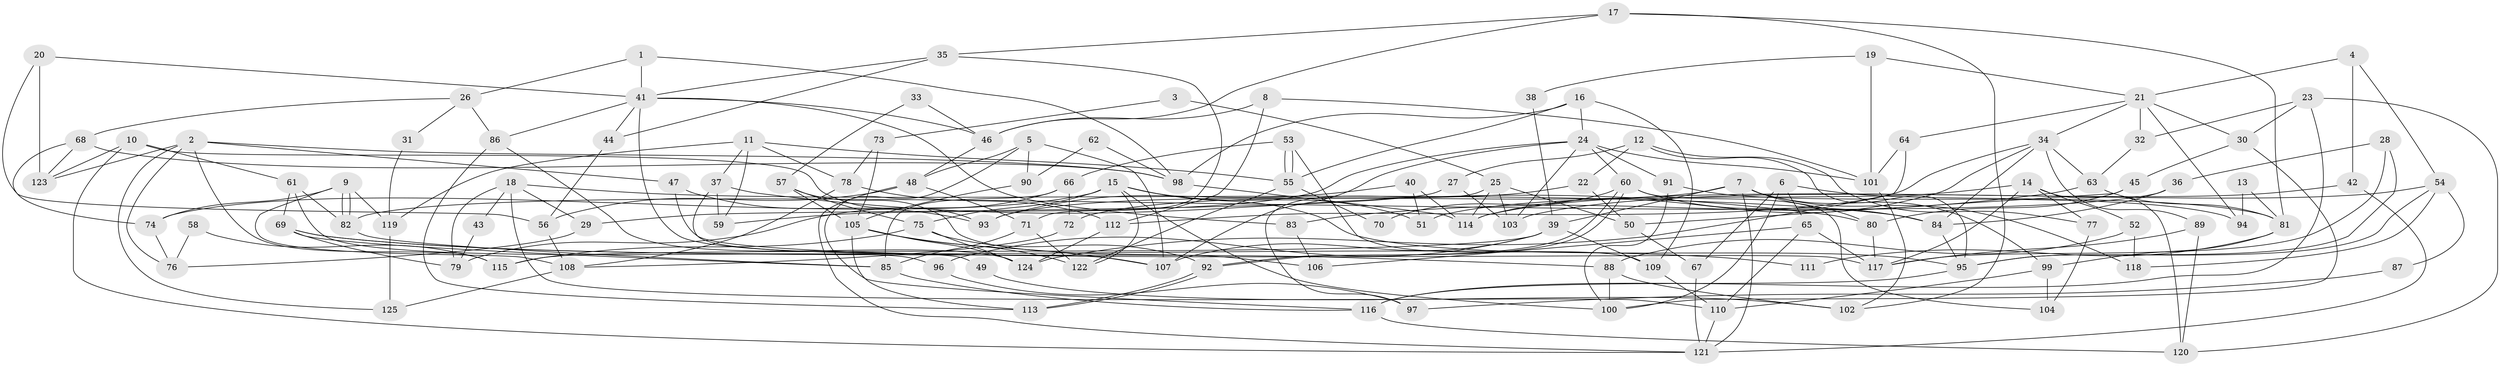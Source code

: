 // coarse degree distribution, {3: 0.2191780821917808, 7: 0.0410958904109589, 4: 0.136986301369863, 8: 0.0958904109589041, 5: 0.2191780821917808, 6: 0.1780821917808219, 9: 0.0684931506849315, 2: 0.0273972602739726, 10: 0.0136986301369863}
// Generated by graph-tools (version 1.1) at 2025/41/03/06/25 10:41:54]
// undirected, 125 vertices, 250 edges
graph export_dot {
graph [start="1"]
  node [color=gray90,style=filled];
  1;
  2;
  3;
  4;
  5;
  6;
  7;
  8;
  9;
  10;
  11;
  12;
  13;
  14;
  15;
  16;
  17;
  18;
  19;
  20;
  21;
  22;
  23;
  24;
  25;
  26;
  27;
  28;
  29;
  30;
  31;
  32;
  33;
  34;
  35;
  36;
  37;
  38;
  39;
  40;
  41;
  42;
  43;
  44;
  45;
  46;
  47;
  48;
  49;
  50;
  51;
  52;
  53;
  54;
  55;
  56;
  57;
  58;
  59;
  60;
  61;
  62;
  63;
  64;
  65;
  66;
  67;
  68;
  69;
  70;
  71;
  72;
  73;
  74;
  75;
  76;
  77;
  78;
  79;
  80;
  81;
  82;
  83;
  84;
  85;
  86;
  87;
  88;
  89;
  90;
  91;
  92;
  93;
  94;
  95;
  96;
  97;
  98;
  99;
  100;
  101;
  102;
  103;
  104;
  105;
  106;
  107;
  108;
  109;
  110;
  111;
  112;
  113;
  114;
  115;
  116;
  117;
  118;
  119;
  120;
  121;
  122;
  123;
  124;
  125;
  1 -- 98;
  1 -- 41;
  1 -- 26;
  2 -- 98;
  2 -- 47;
  2 -- 76;
  2 -- 115;
  2 -- 123;
  2 -- 125;
  3 -- 25;
  3 -- 73;
  4 -- 21;
  4 -- 54;
  4 -- 42;
  5 -- 107;
  5 -- 116;
  5 -- 48;
  5 -- 90;
  6 -- 81;
  6 -- 100;
  6 -- 65;
  6 -- 67;
  7 -- 39;
  7 -- 121;
  7 -- 72;
  7 -- 80;
  7 -- 99;
  7 -- 118;
  8 -- 46;
  8 -- 112;
  8 -- 101;
  9 -- 82;
  9 -- 82;
  9 -- 108;
  9 -- 74;
  9 -- 119;
  10 -- 121;
  10 -- 123;
  10 -- 61;
  10 -- 93;
  11 -- 55;
  11 -- 119;
  11 -- 37;
  11 -- 59;
  11 -- 78;
  12 -- 95;
  12 -- 77;
  12 -- 22;
  12 -- 27;
  13 -- 94;
  13 -- 81;
  14 -- 117;
  14 -- 120;
  14 -- 51;
  14 -- 52;
  14 -- 77;
  15 -- 95;
  15 -- 75;
  15 -- 51;
  15 -- 74;
  15 -- 100;
  15 -- 122;
  16 -- 109;
  16 -- 24;
  16 -- 55;
  16 -- 98;
  17 -- 102;
  17 -- 35;
  17 -- 46;
  17 -- 81;
  18 -- 29;
  18 -- 110;
  18 -- 43;
  18 -- 79;
  18 -- 84;
  19 -- 101;
  19 -- 21;
  19 -- 38;
  20 -- 41;
  20 -- 123;
  20 -- 56;
  21 -- 64;
  21 -- 34;
  21 -- 30;
  21 -- 32;
  21 -- 94;
  22 -- 93;
  22 -- 50;
  23 -- 32;
  23 -- 30;
  23 -- 116;
  23 -- 120;
  24 -- 103;
  24 -- 107;
  24 -- 59;
  24 -- 60;
  24 -- 91;
  24 -- 101;
  25 -- 50;
  25 -- 114;
  25 -- 97;
  25 -- 103;
  26 -- 86;
  26 -- 31;
  26 -- 68;
  27 -- 103;
  27 -- 29;
  28 -- 95;
  28 -- 36;
  28 -- 117;
  29 -- 76;
  30 -- 45;
  30 -- 100;
  31 -- 119;
  32 -- 63;
  33 -- 57;
  33 -- 46;
  34 -- 112;
  34 -- 84;
  34 -- 63;
  34 -- 89;
  34 -- 114;
  35 -- 71;
  35 -- 41;
  35 -- 44;
  36 -- 82;
  36 -- 84;
  37 -- 59;
  37 -- 49;
  37 -- 80;
  38 -- 39;
  39 -- 115;
  39 -- 107;
  39 -- 96;
  39 -- 109;
  40 -- 114;
  40 -- 51;
  40 -- 93;
  41 -- 44;
  41 -- 46;
  41 -- 83;
  41 -- 86;
  41 -- 107;
  42 -- 114;
  42 -- 121;
  43 -- 79;
  44 -- 56;
  45 -- 80;
  45 -- 50;
  46 -- 48;
  47 -- 117;
  47 -- 93;
  48 -- 71;
  48 -- 56;
  48 -- 121;
  49 -- 102;
  50 -- 67;
  52 -- 88;
  52 -- 118;
  53 -- 55;
  53 -- 55;
  53 -- 109;
  53 -- 66;
  54 -- 118;
  54 -- 95;
  54 -- 87;
  54 -- 103;
  55 -- 70;
  55 -- 122;
  56 -- 108;
  57 -- 106;
  57 -- 105;
  57 -- 75;
  58 -- 76;
  58 -- 115;
  60 -- 92;
  60 -- 92;
  60 -- 70;
  60 -- 84;
  60 -- 104;
  61 -- 82;
  61 -- 69;
  61 -- 96;
  62 -- 90;
  62 -- 98;
  63 -- 81;
  63 -- 83;
  64 -- 101;
  64 -- 124;
  65 -- 117;
  65 -- 106;
  65 -- 110;
  66 -- 85;
  66 -- 72;
  66 -- 79;
  67 -- 121;
  68 -- 74;
  68 -- 98;
  68 -- 123;
  69 -- 79;
  69 -- 85;
  69 -- 88;
  69 -- 111;
  71 -- 85;
  71 -- 122;
  72 -- 108;
  73 -- 105;
  73 -- 78;
  74 -- 76;
  75 -- 92;
  75 -- 115;
  75 -- 124;
  77 -- 104;
  78 -- 108;
  78 -- 112;
  80 -- 117;
  81 -- 99;
  81 -- 111;
  82 -- 85;
  83 -- 106;
  84 -- 95;
  85 -- 116;
  86 -- 124;
  86 -- 113;
  87 -- 97;
  88 -- 100;
  88 -- 102;
  89 -- 117;
  89 -- 120;
  90 -- 105;
  91 -- 100;
  91 -- 94;
  92 -- 113;
  92 -- 113;
  95 -- 116;
  96 -- 97;
  98 -- 114;
  99 -- 110;
  99 -- 104;
  101 -- 102;
  105 -- 122;
  105 -- 113;
  105 -- 107;
  105 -- 124;
  108 -- 125;
  109 -- 110;
  110 -- 121;
  112 -- 124;
  116 -- 120;
  119 -- 125;
}
